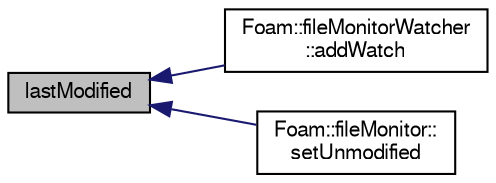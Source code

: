 digraph "lastModified"
{
  bgcolor="transparent";
  edge [fontname="FreeSans",fontsize="10",labelfontname="FreeSans",labelfontsize="10"];
  node [fontname="FreeSans",fontsize="10",shape=record];
  rankdir="LR";
  Node1 [label="lastModified",height=0.2,width=0.4,color="black", fillcolor="grey75", style="filled" fontcolor="black"];
  Node1 -> Node2 [dir="back",color="midnightblue",fontsize="10",style="solid",fontname="FreeSans"];
  Node2 [label="Foam::fileMonitorWatcher\l::addWatch",height=0.2,width=0.4,color="black",URL="$a00757.html#acaefed897622fceba52d1e4639d0731a"];
  Node1 -> Node3 [dir="back",color="midnightblue",fontsize="10",style="solid",fontname="FreeSans"];
  Node3 [label="Foam::fileMonitor::\lsetUnmodified",height=0.2,width=0.4,color="black",URL="$a00756.html#a5ed0ee38d9e613f9a647cd99dc6d4d63",tooltip="Reset state (e.g. after having read it) using handle. "];
}
